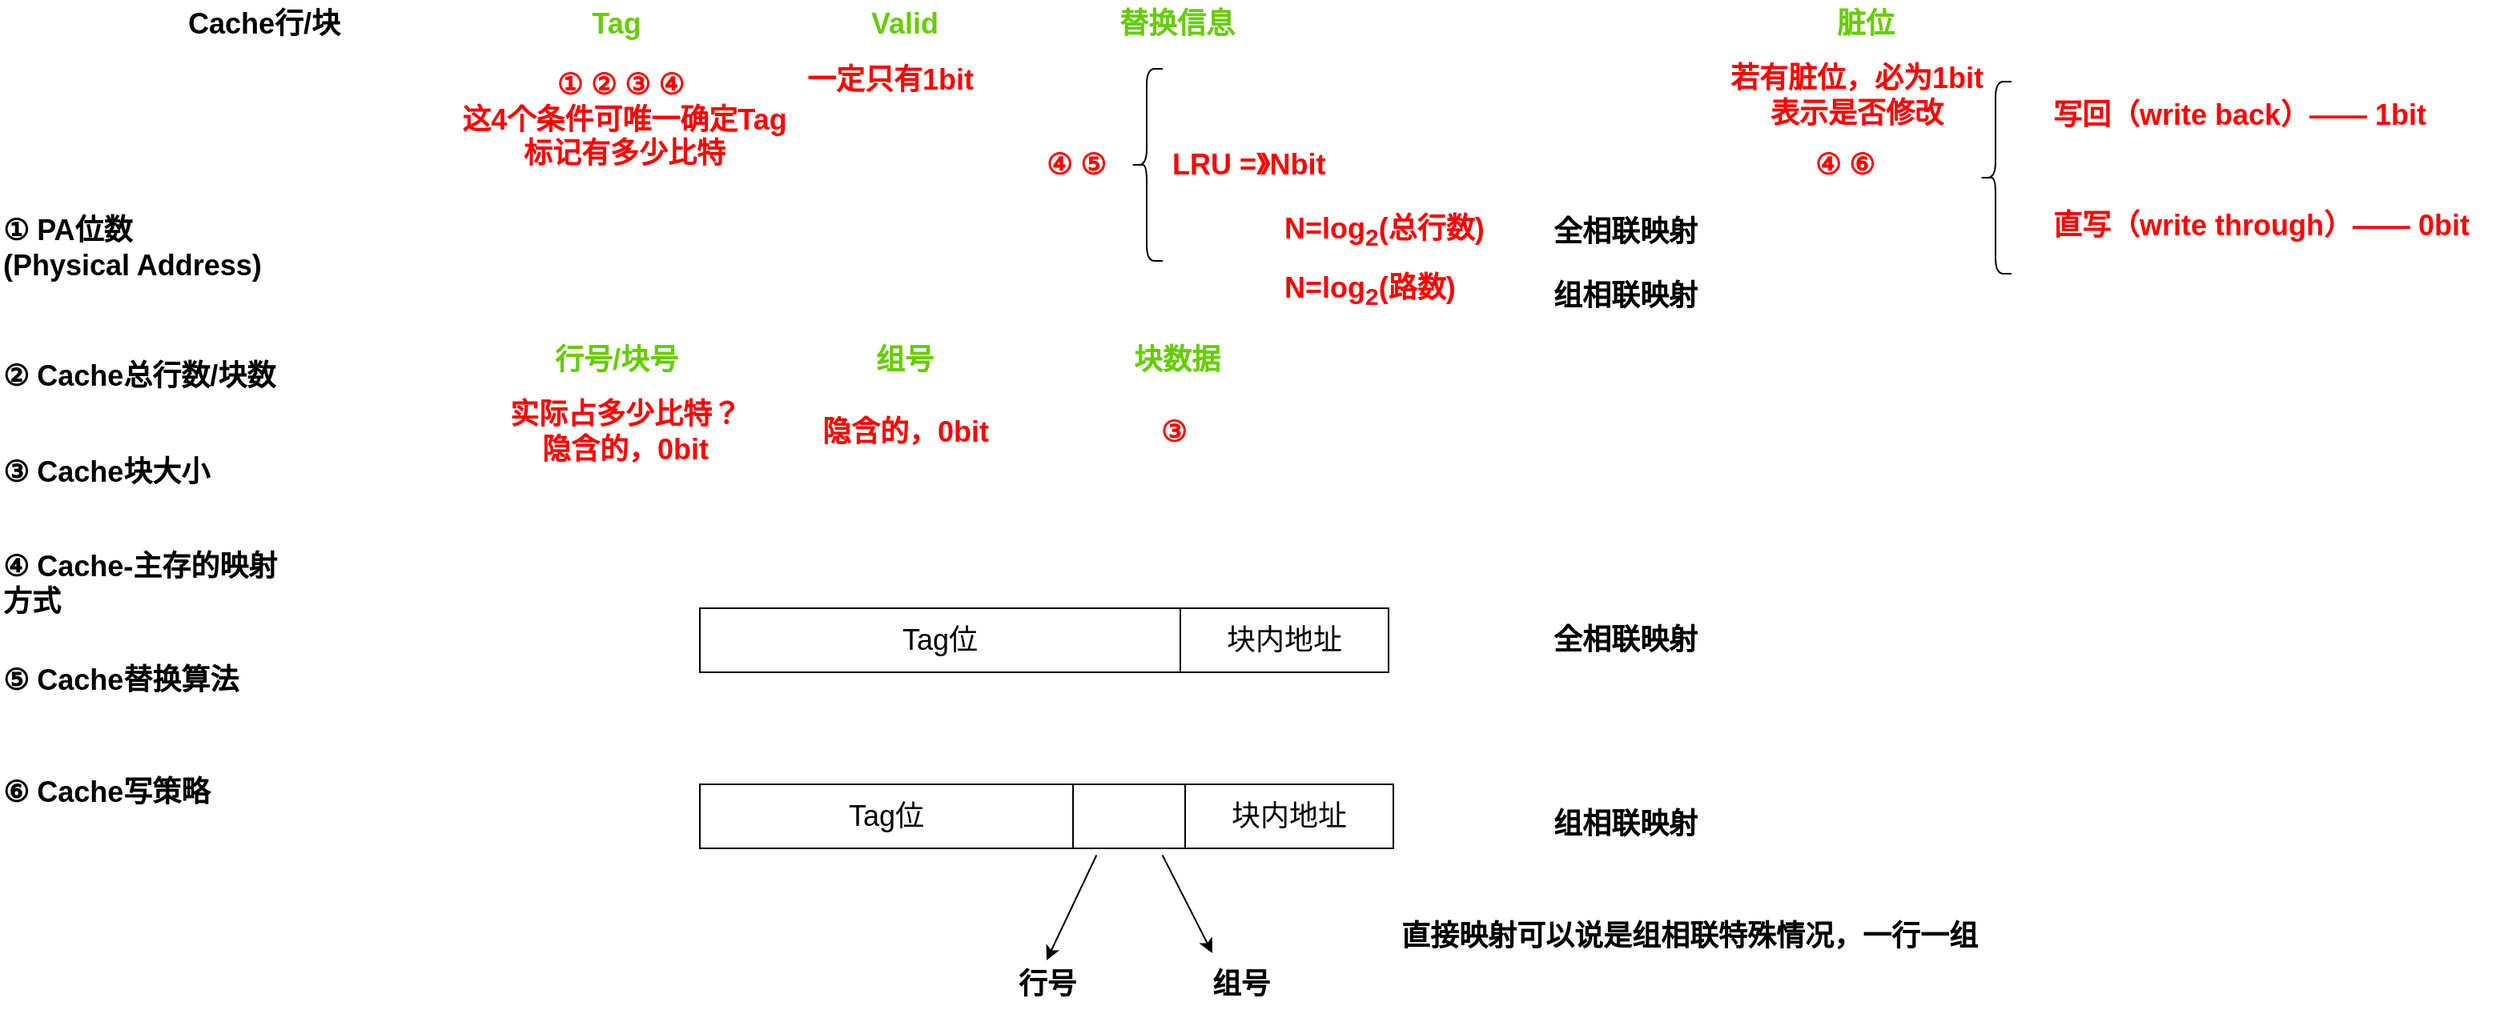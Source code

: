 <mxfile version="15.8.7" type="github">
  <diagram id="sX8kAQKrLiFmeek9PeK2" name="第 1 页">
    <mxGraphModel dx="1846" dy="614" grid="1" gridSize="10" guides="1" tooltips="1" connect="1" arrows="1" fold="1" page="1" pageScale="1" pageWidth="827" pageHeight="1169" math="0" shadow="0">
      <root>
        <mxCell id="0" />
        <mxCell id="1" parent="0" />
        <mxCell id="QMcq5MqNsXWsQAmR-mkq-1" value="Cache行/块" style="text;html=1;strokeColor=none;fillColor=none;align=center;verticalAlign=middle;whiteSpace=wrap;rounded=0;fontSize=18;fontStyle=1" vertex="1" parent="1">
          <mxGeometry x="70" y="300" width="110" height="30" as="geometry" />
        </mxCell>
        <mxCell id="QMcq5MqNsXWsQAmR-mkq-2" value="Tag" style="text;html=1;strokeColor=none;fillColor=none;align=center;verticalAlign=middle;whiteSpace=wrap;rounded=0;fontSize=18;fontStyle=1;fontColor=#66CC00;" vertex="1" parent="1">
          <mxGeometry x="290" y="300" width="110" height="30" as="geometry" />
        </mxCell>
        <mxCell id="QMcq5MqNsXWsQAmR-mkq-3" value="Valid" style="text;html=1;strokeColor=none;fillColor=none;align=center;verticalAlign=middle;whiteSpace=wrap;rounded=0;fontSize=18;fontStyle=1;fontColor=#66CC00;" vertex="1" parent="1">
          <mxGeometry x="470" y="300" width="110" height="30" as="geometry" />
        </mxCell>
        <mxCell id="QMcq5MqNsXWsQAmR-mkq-4" value="替换信息" style="text;html=1;strokeColor=none;fillColor=none;align=center;verticalAlign=middle;whiteSpace=wrap;rounded=0;fontSize=18;fontStyle=1;fontColor=#66CC00;" vertex="1" parent="1">
          <mxGeometry x="640" y="300" width="110" height="30" as="geometry" />
        </mxCell>
        <mxCell id="QMcq5MqNsXWsQAmR-mkq-5" value="行号/块号" style="text;html=1;strokeColor=none;fillColor=none;align=center;verticalAlign=middle;whiteSpace=wrap;rounded=0;fontSize=18;fontStyle=1;fontColor=#66CC00;" vertex="1" parent="1">
          <mxGeometry x="290" y="510" width="110" height="30" as="geometry" />
        </mxCell>
        <mxCell id="QMcq5MqNsXWsQAmR-mkq-6" value="组号" style="text;html=1;strokeColor=none;fillColor=none;align=center;verticalAlign=middle;whiteSpace=wrap;rounded=0;fontSize=18;fontStyle=1;fontColor=#66CC00;" vertex="1" parent="1">
          <mxGeometry x="470" y="510" width="110" height="30" as="geometry" />
        </mxCell>
        <mxCell id="QMcq5MqNsXWsQAmR-mkq-7" value="块数据" style="text;html=1;strokeColor=none;fillColor=none;align=center;verticalAlign=middle;whiteSpace=wrap;rounded=0;fontSize=18;fontStyle=1;fontColor=#66CC00;" vertex="1" parent="1">
          <mxGeometry x="640" y="510" width="110" height="30" as="geometry" />
        </mxCell>
        <mxCell id="QMcq5MqNsXWsQAmR-mkq-8" value="脏位" style="text;html=1;strokeColor=none;fillColor=none;align=center;verticalAlign=middle;whiteSpace=wrap;rounded=0;fontSize=18;fontStyle=1;fontColor=#66CC00;" vertex="1" parent="1">
          <mxGeometry x="1070" y="300" width="110" height="30" as="geometry" />
        </mxCell>
        <mxCell id="QMcq5MqNsXWsQAmR-mkq-10" value="① PA位数&lt;br&gt;(Physical Address)" style="text;html=1;strokeColor=none;fillColor=none;align=left;verticalAlign=middle;whiteSpace=wrap;rounded=0;fontSize=18;fontStyle=1" vertex="1" parent="1">
          <mxGeometry x="-40" y="430" width="190" height="50" as="geometry" />
        </mxCell>
        <mxCell id="QMcq5MqNsXWsQAmR-mkq-11" value="② Cache总行数/块数" style="text;html=1;strokeColor=none;fillColor=none;align=left;verticalAlign=middle;whiteSpace=wrap;rounded=0;fontSize=18;fontStyle=1" vertex="1" parent="1">
          <mxGeometry x="-40" y="510" width="190" height="50" as="geometry" />
        </mxCell>
        <mxCell id="QMcq5MqNsXWsQAmR-mkq-12" value="③ Cache块大小" style="text;html=1;strokeColor=none;fillColor=none;align=left;verticalAlign=middle;whiteSpace=wrap;rounded=0;fontSize=18;fontStyle=1" vertex="1" parent="1">
          <mxGeometry x="-40" y="570" width="190" height="50" as="geometry" />
        </mxCell>
        <mxCell id="QMcq5MqNsXWsQAmR-mkq-13" value="④ Cache-主存的映射方式" style="text;html=1;strokeColor=none;fillColor=none;align=left;verticalAlign=middle;whiteSpace=wrap;rounded=0;fontSize=18;fontStyle=1" vertex="1" parent="1">
          <mxGeometry x="-40" y="640" width="190" height="50" as="geometry" />
        </mxCell>
        <mxCell id="QMcq5MqNsXWsQAmR-mkq-14" value="⑥ Cache写策略" style="text;html=1;strokeColor=none;fillColor=none;align=left;verticalAlign=middle;whiteSpace=wrap;rounded=0;fontSize=18;fontStyle=1" vertex="1" parent="1">
          <mxGeometry x="-40" y="770" width="190" height="50" as="geometry" />
        </mxCell>
        <mxCell id="QMcq5MqNsXWsQAmR-mkq-15" value="⑤ Cache替换算法" style="text;html=1;strokeColor=none;fillColor=none;align=left;verticalAlign=middle;whiteSpace=wrap;rounded=0;fontSize=18;fontStyle=1" vertex="1" parent="1">
          <mxGeometry x="-40" y="700" width="190" height="50" as="geometry" />
        </mxCell>
        <mxCell id="QMcq5MqNsXWsQAmR-mkq-16" value="" style="shape=table;startSize=0;container=1;collapsible=0;childLayout=tableLayout;fontSize=18;" vertex="1" parent="1">
          <mxGeometry x="397" y="680" width="430" height="40" as="geometry" />
        </mxCell>
        <mxCell id="QMcq5MqNsXWsQAmR-mkq-17" value="" style="shape=partialRectangle;collapsible=0;dropTarget=0;pointerEvents=0;fillColor=none;top=0;left=0;bottom=0;right=0;points=[[0,0.5],[1,0.5]];portConstraint=eastwest;fontSize=18;" vertex="1" parent="QMcq5MqNsXWsQAmR-mkq-16">
          <mxGeometry width="430" height="40" as="geometry" />
        </mxCell>
        <mxCell id="QMcq5MqNsXWsQAmR-mkq-18" value="Tag位" style="shape=partialRectangle;html=1;whiteSpace=wrap;connectable=0;overflow=hidden;fillColor=none;top=0;left=0;bottom=0;right=0;pointerEvents=1;fontSize=18;" vertex="1" parent="QMcq5MqNsXWsQAmR-mkq-17">
          <mxGeometry width="300" height="40" as="geometry">
            <mxRectangle width="300" height="40" as="alternateBounds" />
          </mxGeometry>
        </mxCell>
        <mxCell id="QMcq5MqNsXWsQAmR-mkq-19" value="块内地址" style="shape=partialRectangle;html=1;whiteSpace=wrap;connectable=0;overflow=hidden;fillColor=none;top=0;left=0;bottom=0;right=0;pointerEvents=1;fontSize=18;" vertex="1" parent="QMcq5MqNsXWsQAmR-mkq-17">
          <mxGeometry x="300" width="130" height="40" as="geometry">
            <mxRectangle width="130" height="40" as="alternateBounds" />
          </mxGeometry>
        </mxCell>
        <mxCell id="QMcq5MqNsXWsQAmR-mkq-24" value="" style="shape=table;startSize=0;container=1;collapsible=0;childLayout=tableLayout;fontSize=18;" vertex="1" parent="1">
          <mxGeometry x="397" y="790" width="433" height="40" as="geometry" />
        </mxCell>
        <mxCell id="QMcq5MqNsXWsQAmR-mkq-25" value="" style="shape=partialRectangle;collapsible=0;dropTarget=0;pointerEvents=0;fillColor=none;top=0;left=0;bottom=0;right=0;points=[[0,0.5],[1,0.5]];portConstraint=eastwest;fontSize=18;" vertex="1" parent="QMcq5MqNsXWsQAmR-mkq-24">
          <mxGeometry width="433" height="40" as="geometry" />
        </mxCell>
        <mxCell id="QMcq5MqNsXWsQAmR-mkq-26" value="Tag位" style="shape=partialRectangle;html=1;whiteSpace=wrap;connectable=0;overflow=hidden;fillColor=none;top=0;left=0;bottom=0;right=0;pointerEvents=1;fontSize=18;" vertex="1" parent="QMcq5MqNsXWsQAmR-mkq-25">
          <mxGeometry width="233" height="40" as="geometry">
            <mxRectangle width="233" height="40" as="alternateBounds" />
          </mxGeometry>
        </mxCell>
        <mxCell id="QMcq5MqNsXWsQAmR-mkq-27" value="" style="shape=partialRectangle;html=1;whiteSpace=wrap;connectable=0;overflow=hidden;fillColor=none;top=0;left=0;bottom=0;right=0;pointerEvents=1;fontSize=18;" vertex="1" parent="QMcq5MqNsXWsQAmR-mkq-25">
          <mxGeometry x="233" width="70" height="40" as="geometry">
            <mxRectangle width="70" height="40" as="alternateBounds" />
          </mxGeometry>
        </mxCell>
        <mxCell id="QMcq5MqNsXWsQAmR-mkq-28" value="块内地址" style="shape=partialRectangle;html=1;whiteSpace=wrap;connectable=0;overflow=hidden;fillColor=none;top=0;left=0;bottom=0;right=0;pointerEvents=1;fontSize=18;" vertex="1" parent="QMcq5MqNsXWsQAmR-mkq-25">
          <mxGeometry x="303" width="130" height="40" as="geometry">
            <mxRectangle width="130" height="40" as="alternateBounds" />
          </mxGeometry>
        </mxCell>
        <mxCell id="QMcq5MqNsXWsQAmR-mkq-29" value="行号" style="text;html=1;strokeColor=none;fillColor=none;align=center;verticalAlign=middle;whiteSpace=wrap;rounded=0;fontSize=18;fontStyle=1" vertex="1" parent="1">
          <mxGeometry x="558.5" y="900" width="110" height="30" as="geometry" />
        </mxCell>
        <mxCell id="QMcq5MqNsXWsQAmR-mkq-30" value="组号" style="text;html=1;strokeColor=none;fillColor=none;align=center;verticalAlign=middle;whiteSpace=wrap;rounded=0;fontSize=18;fontStyle=1" vertex="1" parent="1">
          <mxGeometry x="680" y="900" width="110" height="30" as="geometry" />
        </mxCell>
        <mxCell id="QMcq5MqNsXWsQAmR-mkq-33" value="" style="endArrow=classic;html=1;rounded=0;fontSize=18;entryX=0.5;entryY=0;entryDx=0;entryDy=0;exitX=0.572;exitY=1.106;exitDx=0;exitDy=0;exitPerimeter=0;" edge="1" parent="1" source="QMcq5MqNsXWsQAmR-mkq-25" target="QMcq5MqNsXWsQAmR-mkq-29">
          <mxGeometry width="50" height="50" relative="1" as="geometry">
            <mxPoint x="420" y="720" as="sourcePoint" />
            <mxPoint x="470" y="670" as="targetPoint" />
          </mxGeometry>
        </mxCell>
        <mxCell id="QMcq5MqNsXWsQAmR-mkq-34" value="" style="endArrow=classic;html=1;rounded=0;fontSize=18;entryX=0.336;entryY=-0.153;entryDx=0;entryDy=0;exitX=0.667;exitY=1.106;exitDx=0;exitDy=0;exitPerimeter=0;entryPerimeter=0;" edge="1" parent="1" source="QMcq5MqNsXWsQAmR-mkq-25" target="QMcq5MqNsXWsQAmR-mkq-30">
          <mxGeometry width="50" height="50" relative="1" as="geometry">
            <mxPoint x="654.676" y="844.24" as="sourcePoint" />
            <mxPoint x="623.5" y="910.0" as="targetPoint" />
          </mxGeometry>
        </mxCell>
        <mxCell id="QMcq5MqNsXWsQAmR-mkq-35" value="全相联映射" style="text;html=1;strokeColor=none;fillColor=none;align=center;verticalAlign=middle;whiteSpace=wrap;rounded=0;fontSize=18;fontStyle=1" vertex="1" parent="1">
          <mxGeometry x="920" y="685" width="110" height="30" as="geometry" />
        </mxCell>
        <mxCell id="QMcq5MqNsXWsQAmR-mkq-36" value="组相联映射" style="text;html=1;strokeColor=none;fillColor=none;align=center;verticalAlign=middle;whiteSpace=wrap;rounded=0;fontSize=18;fontStyle=1" vertex="1" parent="1">
          <mxGeometry x="920" y="800" width="110" height="30" as="geometry" />
        </mxCell>
        <mxCell id="QMcq5MqNsXWsQAmR-mkq-37" value="直接映射可以说是组相联特殊情况，一行一组" style="text;html=1;strokeColor=none;fillColor=none;align=center;verticalAlign=middle;whiteSpace=wrap;rounded=0;fontSize=18;fontStyle=1" vertex="1" parent="1">
          <mxGeometry x="830" y="870" width="370" height="30" as="geometry" />
        </mxCell>
        <mxCell id="QMcq5MqNsXWsQAmR-mkq-38" value="① ② ③ ④&amp;nbsp;&lt;br&gt;这4个条件可唯一确定Tag标记有多少比特" style="text;html=1;strokeColor=none;fillColor=none;align=center;verticalAlign=middle;whiteSpace=wrap;rounded=0;fontSize=18;fontStyle=1;fontColor=#FF0000;" vertex="1" parent="1">
          <mxGeometry x="240" y="340" width="220" height="70" as="geometry" />
        </mxCell>
        <mxCell id="QMcq5MqNsXWsQAmR-mkq-40" value="一定只有1bit" style="text;html=1;strokeColor=none;fillColor=none;align=center;verticalAlign=middle;whiteSpace=wrap;rounded=0;fontSize=18;fontStyle=1;fontColor=#FF0000;" vertex="1" parent="1">
          <mxGeometry x="452" y="330" width="128" height="40" as="geometry" />
        </mxCell>
        <mxCell id="QMcq5MqNsXWsQAmR-mkq-41" value="④ ⑤&amp;nbsp;" style="text;html=1;strokeColor=none;fillColor=none;align=center;verticalAlign=middle;whiteSpace=wrap;rounded=0;fontSize=18;fontStyle=1;fontColor=#FF0000;" vertex="1" parent="1">
          <mxGeometry x="600" y="390.5" width="68.5" height="25" as="geometry" />
        </mxCell>
        <mxCell id="QMcq5MqNsXWsQAmR-mkq-42" value="" style="shape=curlyBracket;whiteSpace=wrap;html=1;rounded=1;fontSize=18;fontColor=#FF0000;" vertex="1" parent="1">
          <mxGeometry x="666" y="343" width="20" height="120" as="geometry" />
        </mxCell>
        <mxCell id="QMcq5MqNsXWsQAmR-mkq-46" value="&lt;div&gt;&lt;span&gt;LRU =》Nbit&lt;/span&gt;&lt;/div&gt;" style="text;html=1;strokeColor=none;fillColor=none;align=left;verticalAlign=middle;whiteSpace=wrap;rounded=0;fontSize=18;fontStyle=1;fontColor=#FF0000;" vertex="1" parent="1">
          <mxGeometry x="690" y="384.5" width="110" height="37" as="geometry" />
        </mxCell>
        <mxCell id="QMcq5MqNsXWsQAmR-mkq-47" value="&lt;div&gt;N=log&lt;sub&gt;2&lt;/sub&gt;(总行数)&lt;/div&gt;" style="text;html=1;strokeColor=none;fillColor=none;align=left;verticalAlign=middle;whiteSpace=wrap;rounded=0;fontSize=18;fontStyle=1;fontColor=#FF0000;" vertex="1" parent="1">
          <mxGeometry x="760" y="426" width="140" height="37" as="geometry" />
        </mxCell>
        <mxCell id="QMcq5MqNsXWsQAmR-mkq-48" value="&lt;div&gt;N=log&lt;sub&gt;2&lt;/sub&gt;(路数)&lt;/div&gt;" style="text;html=1;strokeColor=none;fillColor=none;align=left;verticalAlign=middle;whiteSpace=wrap;rounded=0;fontSize=18;fontStyle=1;fontColor=#FF0000;" vertex="1" parent="1">
          <mxGeometry x="760" y="463" width="140" height="37" as="geometry" />
        </mxCell>
        <mxCell id="QMcq5MqNsXWsQAmR-mkq-49" value="全相联映射" style="text;html=1;strokeColor=none;fillColor=none;align=center;verticalAlign=middle;whiteSpace=wrap;rounded=0;fontSize=18;fontStyle=1" vertex="1" parent="1">
          <mxGeometry x="920" y="429.5" width="110" height="30" as="geometry" />
        </mxCell>
        <mxCell id="QMcq5MqNsXWsQAmR-mkq-50" value="组相联映射" style="text;html=1;strokeColor=none;fillColor=none;align=center;verticalAlign=middle;whiteSpace=wrap;rounded=0;fontSize=18;fontStyle=1" vertex="1" parent="1">
          <mxGeometry x="920" y="470" width="110" height="30" as="geometry" />
        </mxCell>
        <mxCell id="QMcq5MqNsXWsQAmR-mkq-51" value="若有脏位，必为1bit&lt;br&gt;表示是否修改" style="text;html=1;strokeColor=none;fillColor=none;align=center;verticalAlign=middle;whiteSpace=wrap;rounded=0;fontSize=18;fontStyle=1;fontColor=#FF0000;" vertex="1" parent="1">
          <mxGeometry x="1030" y="340" width="179" height="40" as="geometry" />
        </mxCell>
        <mxCell id="QMcq5MqNsXWsQAmR-mkq-52" value="④ ⑥&amp;nbsp;" style="text;html=1;strokeColor=none;fillColor=none;align=center;verticalAlign=middle;whiteSpace=wrap;rounded=0;fontSize=18;fontStyle=1;fontColor=#FF0000;" vertex="1" parent="1">
          <mxGeometry x="1080" y="390.5" width="68.5" height="25" as="geometry" />
        </mxCell>
        <mxCell id="QMcq5MqNsXWsQAmR-mkq-53" value="" style="shape=curlyBracket;whiteSpace=wrap;html=1;rounded=1;fontSize=18;fontColor=#FF0000;" vertex="1" parent="1">
          <mxGeometry x="1196" y="351" width="20" height="120" as="geometry" />
        </mxCell>
        <mxCell id="QMcq5MqNsXWsQAmR-mkq-54" value="&lt;div&gt;&lt;span&gt;写回（write back）—— 1bit&lt;/span&gt;&lt;/div&gt;" style="text;html=1;strokeColor=none;fillColor=none;align=left;verticalAlign=middle;whiteSpace=wrap;rounded=0;fontSize=18;fontStyle=1;fontColor=#FF0000;" vertex="1" parent="1">
          <mxGeometry x="1240" y="353.5" width="280" height="37" as="geometry" />
        </mxCell>
        <mxCell id="QMcq5MqNsXWsQAmR-mkq-55" value="&lt;div&gt;&lt;span&gt;直写（write through）—— 0bit&lt;/span&gt;&lt;/div&gt;" style="text;html=1;strokeColor=none;fillColor=none;align=left;verticalAlign=middle;whiteSpace=wrap;rounded=0;fontSize=18;fontStyle=1;fontColor=#FF0000;" vertex="1" parent="1">
          <mxGeometry x="1240" y="422.5" width="280" height="37" as="geometry" />
        </mxCell>
        <mxCell id="QMcq5MqNsXWsQAmR-mkq-56" value="实际占多少比特？&lt;br&gt;隐含的，0bit" style="text;html=1;strokeColor=none;fillColor=none;align=center;verticalAlign=middle;whiteSpace=wrap;rounded=0;fontSize=18;fontStyle=1;fontColor=#FF0000;" vertex="1" parent="1">
          <mxGeometry x="265.5" y="550" width="169" height="40" as="geometry" />
        </mxCell>
        <mxCell id="QMcq5MqNsXWsQAmR-mkq-57" value="隐含的，0bit" style="text;html=1;strokeColor=none;fillColor=none;align=center;verticalAlign=middle;whiteSpace=wrap;rounded=0;fontSize=18;fontStyle=1;fontColor=#FF0000;" vertex="1" parent="1">
          <mxGeometry x="440.5" y="550" width="169" height="40" as="geometry" />
        </mxCell>
        <mxCell id="QMcq5MqNsXWsQAmR-mkq-58" value="③&amp;nbsp;" style="text;html=1;strokeColor=none;fillColor=none;align=center;verticalAlign=middle;whiteSpace=wrap;rounded=0;fontSize=18;fontStyle=1;fontColor=#FF0000;" vertex="1" parent="1">
          <mxGeometry x="660.75" y="557.5" width="68.5" height="25" as="geometry" />
        </mxCell>
      </root>
    </mxGraphModel>
  </diagram>
</mxfile>

